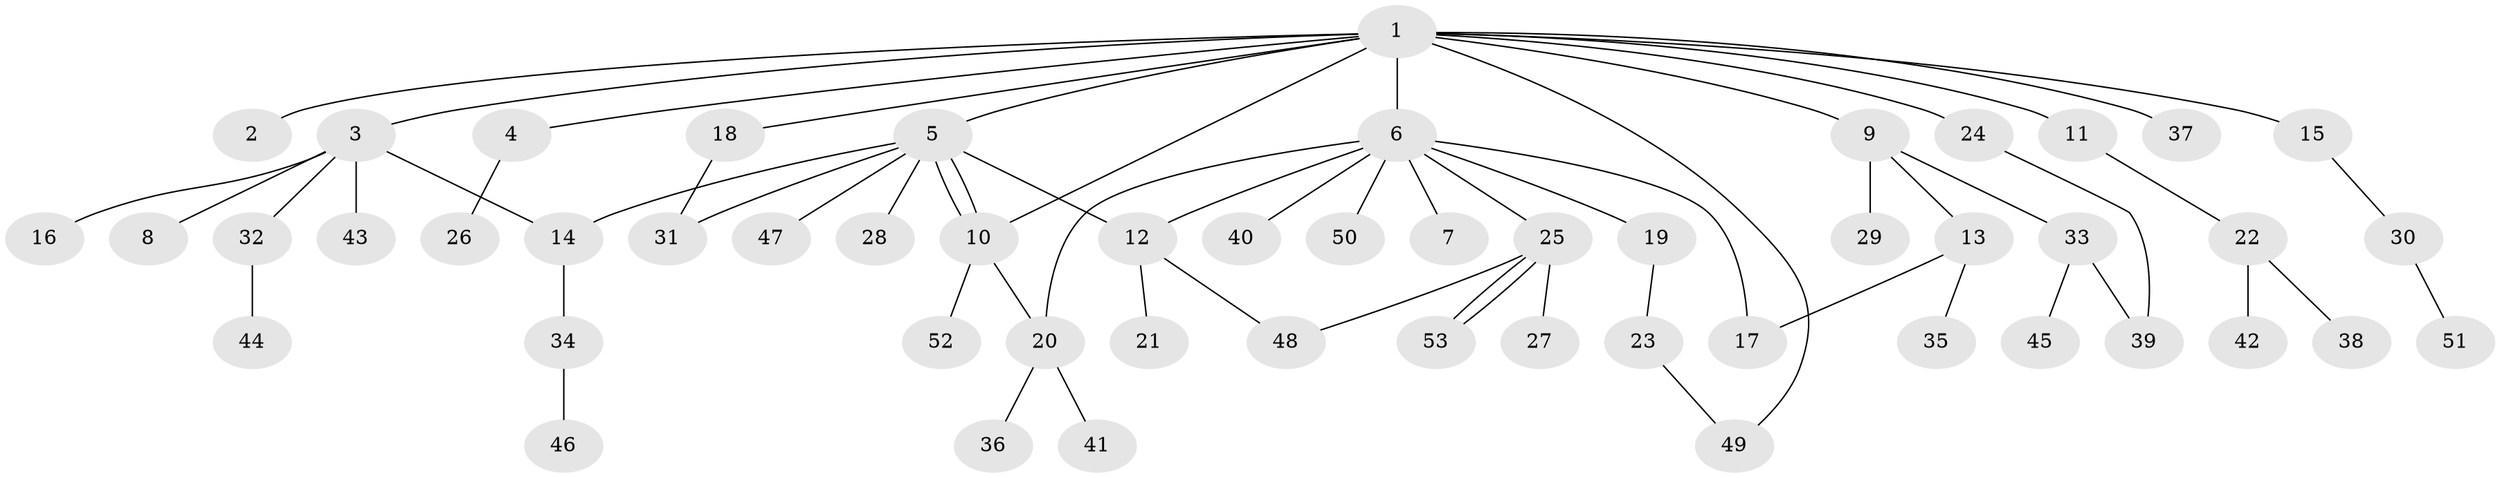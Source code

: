 // Generated by graph-tools (version 1.1) at 2025/01/03/09/25 03:01:55]
// undirected, 53 vertices, 63 edges
graph export_dot {
graph [start="1"]
  node [color=gray90,style=filled];
  1;
  2;
  3;
  4;
  5;
  6;
  7;
  8;
  9;
  10;
  11;
  12;
  13;
  14;
  15;
  16;
  17;
  18;
  19;
  20;
  21;
  22;
  23;
  24;
  25;
  26;
  27;
  28;
  29;
  30;
  31;
  32;
  33;
  34;
  35;
  36;
  37;
  38;
  39;
  40;
  41;
  42;
  43;
  44;
  45;
  46;
  47;
  48;
  49;
  50;
  51;
  52;
  53;
  1 -- 2;
  1 -- 3;
  1 -- 4;
  1 -- 5;
  1 -- 6;
  1 -- 9;
  1 -- 10;
  1 -- 11;
  1 -- 15;
  1 -- 18;
  1 -- 24;
  1 -- 37;
  1 -- 49;
  3 -- 8;
  3 -- 14;
  3 -- 16;
  3 -- 32;
  3 -- 43;
  4 -- 26;
  5 -- 10;
  5 -- 10;
  5 -- 12;
  5 -- 14;
  5 -- 28;
  5 -- 31;
  5 -- 47;
  6 -- 7;
  6 -- 12;
  6 -- 17;
  6 -- 19;
  6 -- 20;
  6 -- 25;
  6 -- 40;
  6 -- 50;
  9 -- 13;
  9 -- 29;
  9 -- 33;
  10 -- 20;
  10 -- 52;
  11 -- 22;
  12 -- 21;
  12 -- 48;
  13 -- 17;
  13 -- 35;
  14 -- 34;
  15 -- 30;
  18 -- 31;
  19 -- 23;
  20 -- 36;
  20 -- 41;
  22 -- 38;
  22 -- 42;
  23 -- 49;
  24 -- 39;
  25 -- 27;
  25 -- 48;
  25 -- 53;
  25 -- 53;
  30 -- 51;
  32 -- 44;
  33 -- 39;
  33 -- 45;
  34 -- 46;
}

